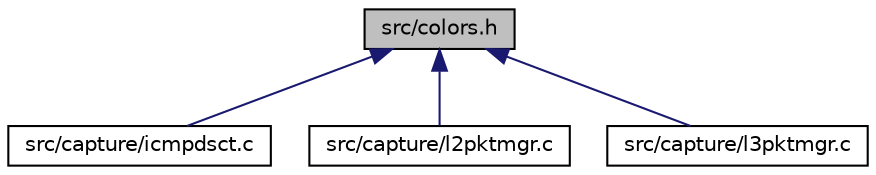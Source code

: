 digraph "src/colors.h"
{
 // LATEX_PDF_SIZE
  edge [fontname="Helvetica",fontsize="10",labelfontname="Helvetica",labelfontsize="10"];
  node [fontname="Helvetica",fontsize="10",shape=record];
  Node1 [label="src/colors.h",height=0.2,width=0.4,color="black", fillcolor="grey75", style="filled", fontcolor="black",tooltip="Define ASCII escape sequence for printing in color."];
  Node1 -> Node2 [dir="back",color="midnightblue",fontsize="10",style="solid",fontname="Helvetica"];
  Node2 [label="src/capture/icmpdsct.c",height=0.2,width=0.4,color="black", fillcolor="white", style="filled",URL="$icmpdsct_8c.html",tooltip="Handle ICMP decoding for IPv4 and IPv6."];
  Node1 -> Node3 [dir="back",color="midnightblue",fontsize="10",style="solid",fontname="Helvetica"];
  Node3 [label="src/capture/l2pktmgr.c",height=0.2,width=0.4,color="black", fillcolor="white", style="filled",URL="$l2pktmgr_8c.html",tooltip="Handle Datalink decoding."];
  Node1 -> Node4 [dir="back",color="midnightblue",fontsize="10",style="solid",fontname="Helvetica"];
  Node4 [label="src/capture/l3pktmgr.c",height=0.2,width=0.4,color="black", fillcolor="white", style="filled",URL="$l3pktmgr_8c.html",tooltip="Handle Layer 3 decoding."];
}
